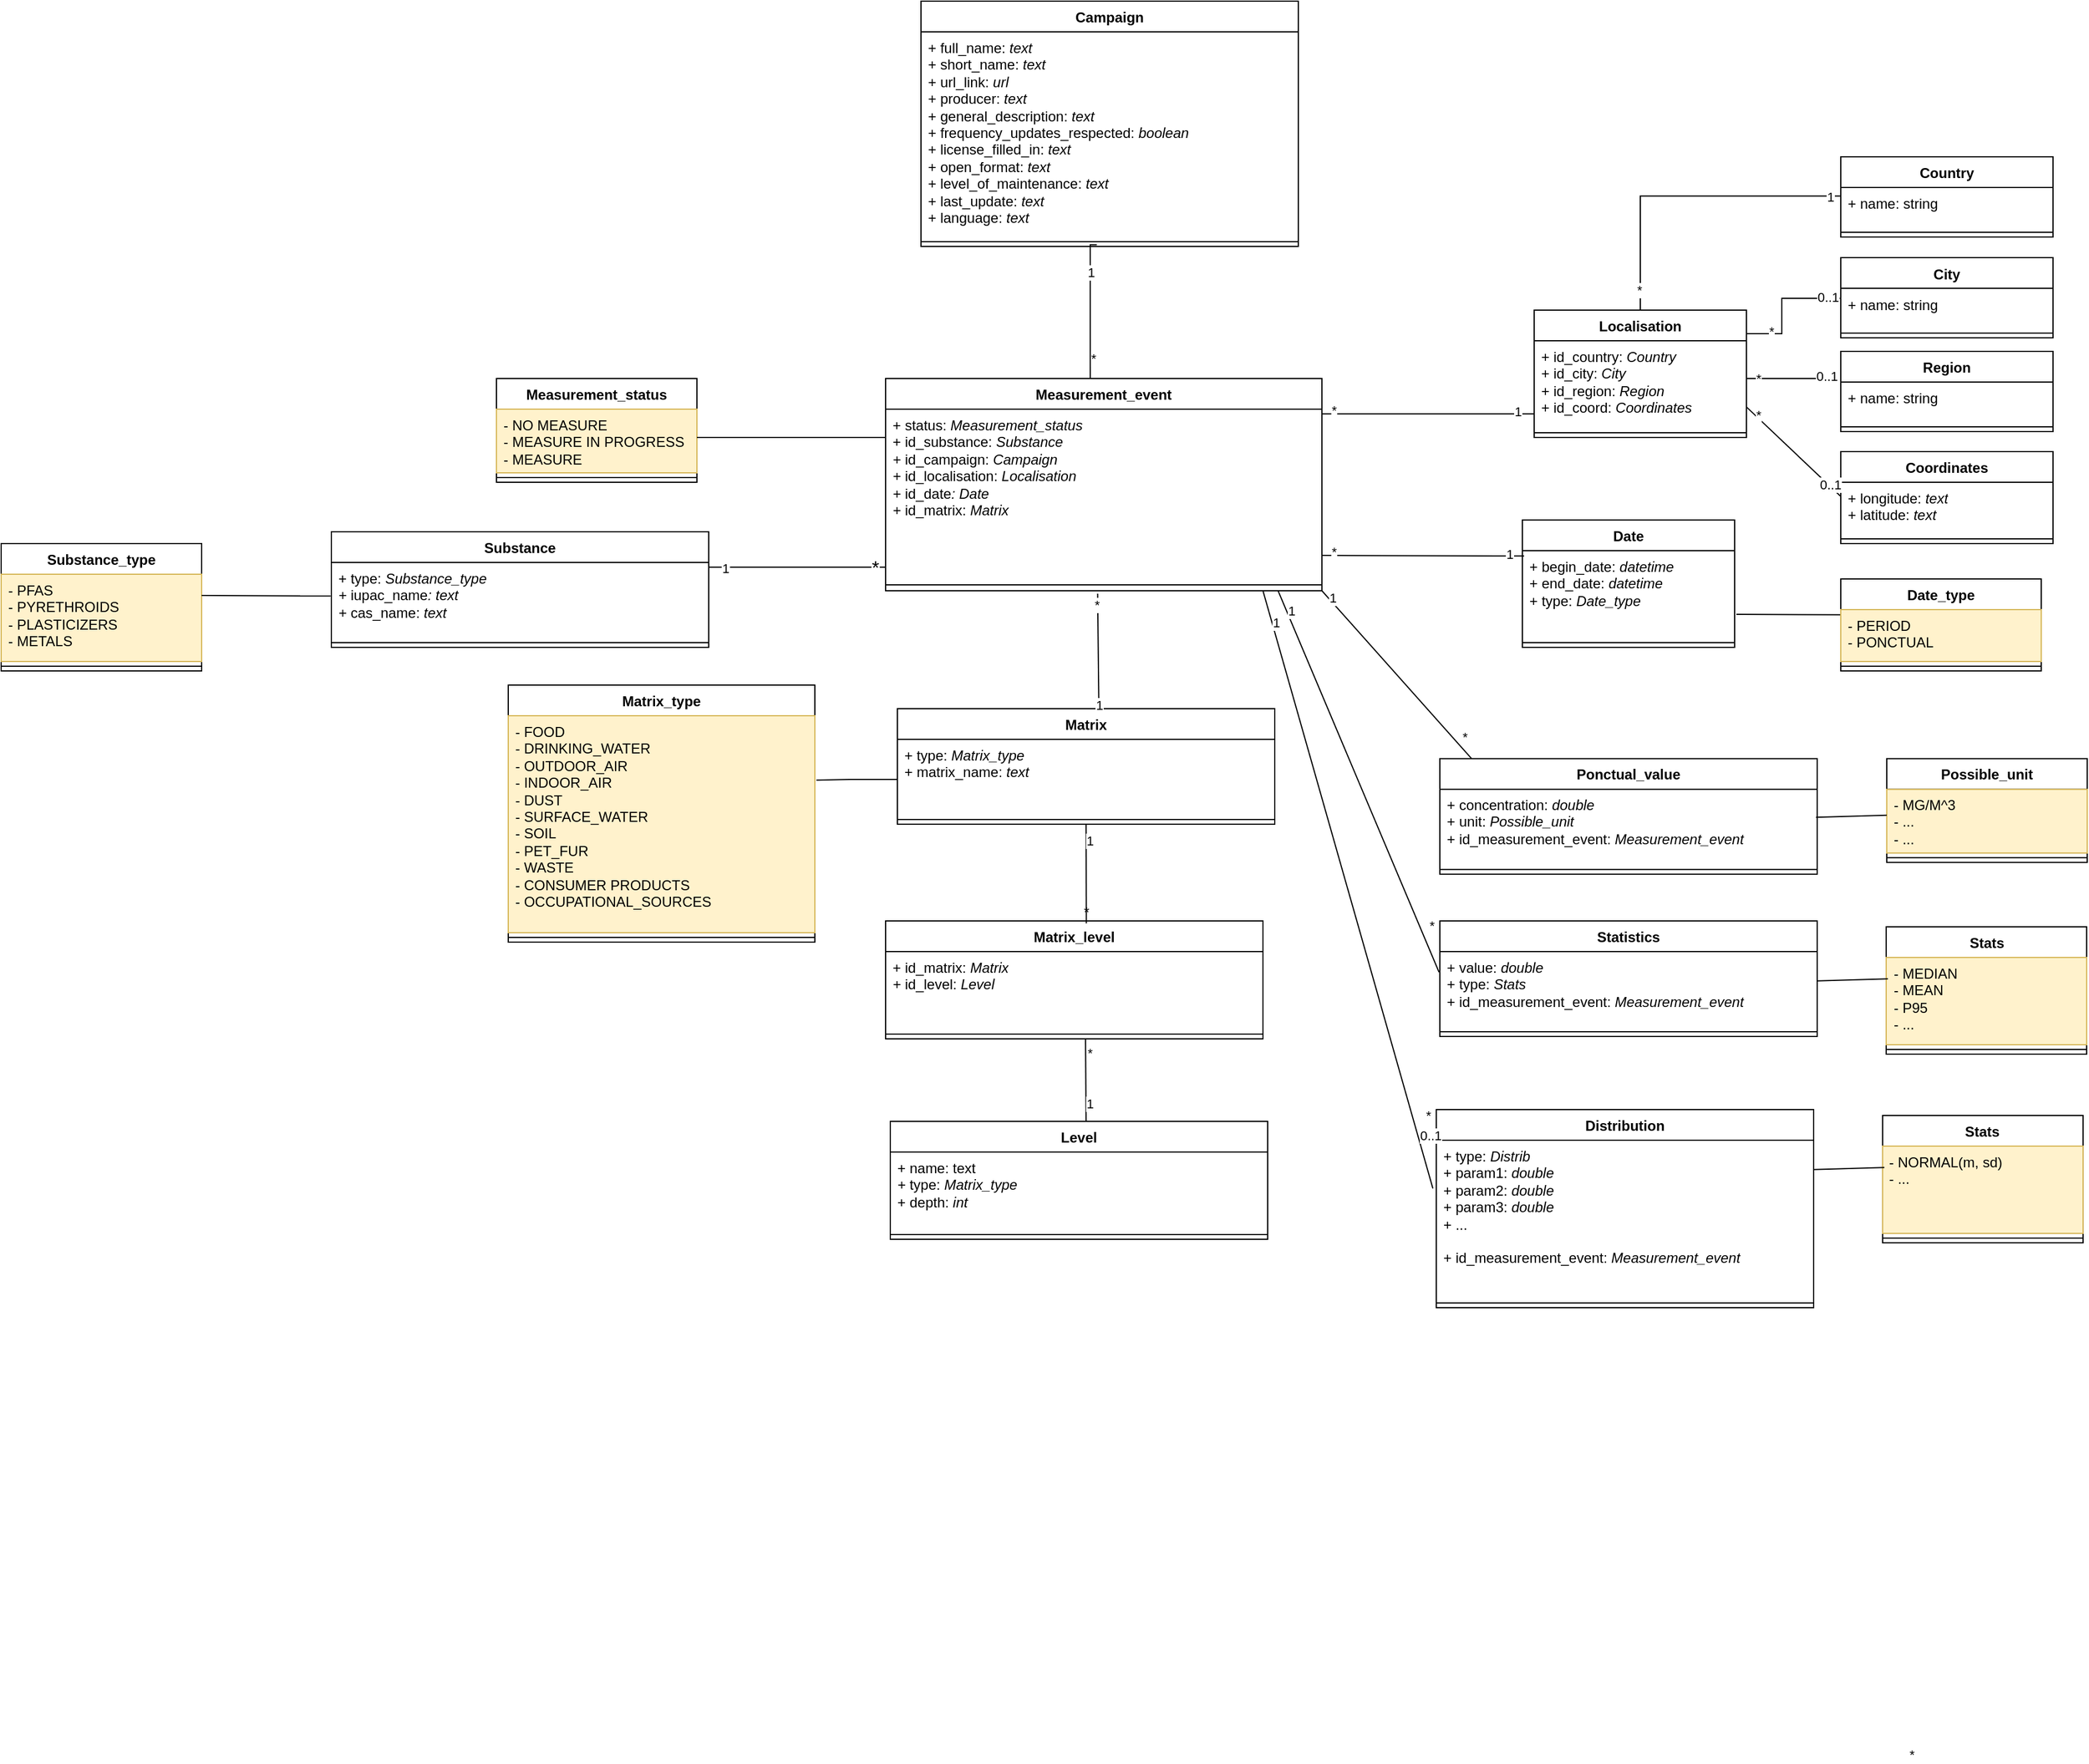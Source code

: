 <mxfile version="21.6.6" type="github">
  <diagram name="Page-1" id="vHBGrTsYqT1RuA5-FNSh">
    <mxGraphModel dx="2448" dy="1563" grid="1" gridSize="10" guides="1" tooltips="1" connect="1" arrows="1" fold="1" page="1" pageScale="1" pageWidth="827" pageHeight="1169" math="0" shadow="0">
      <root>
        <mxCell id="0" />
        <mxCell id="1" parent="0" />
        <mxCell id="SI0JAdaID6cO6t9ZGBBr-18" value="Measurement_event" style="swimlane;fontStyle=1;align=center;verticalAlign=top;childLayout=stackLayout;horizontal=1;startSize=26;horizontalStack=0;resizeParent=1;resizeParentMax=0;resizeLast=0;collapsible=1;marginBottom=0;whiteSpace=wrap;html=1;" parent="1" vertex="1">
          <mxGeometry x="-380" y="-620" width="370" height="180" as="geometry" />
        </mxCell>
        <mxCell id="SI0JAdaID6cO6t9ZGBBr-19" value="&lt;div&gt;+ status: &lt;i&gt;Measurement_status&lt;/i&gt;&lt;/div&gt;&lt;div&gt;+ id_substance: &lt;i&gt;Substance&lt;/i&gt;&lt;/div&gt;&lt;div&gt;&lt;i&gt;+&lt;/i&gt; id_campaign: &lt;i&gt;Campaign&lt;/i&gt;&lt;/div&gt;&lt;div&gt;&lt;i&gt;+ &lt;/i&gt;id_localisation: &lt;i&gt;Localisation&lt;br&gt;&lt;/i&gt;&lt;/div&gt;&lt;div&gt;&lt;i&gt;+ &lt;/i&gt;id_date&lt;i&gt;: Date&lt;br&gt;&lt;/i&gt;&lt;/div&gt;&lt;div&gt;&lt;i&gt;+ &lt;/i&gt;id_matrix: &lt;i&gt;Matrix&lt;br&gt;&lt;/i&gt;&lt;/div&gt;&lt;div&gt;&lt;i&gt;&lt;br&gt;&lt;/i&gt;&lt;/div&gt;&lt;br&gt;&lt;br&gt;&amp;nbsp;&amp;nbsp;" style="text;strokeColor=none;fillColor=none;align=left;verticalAlign=top;spacingLeft=4;spacingRight=4;overflow=hidden;rotatable=0;points=[[0,0.5],[1,0.5]];portConstraint=eastwest;whiteSpace=wrap;html=1;" parent="SI0JAdaID6cO6t9ZGBBr-18" vertex="1">
          <mxGeometry y="26" width="370" height="144" as="geometry" />
        </mxCell>
        <mxCell id="SI0JAdaID6cO6t9ZGBBr-20" value="" style="line;strokeWidth=1;fillColor=none;align=left;verticalAlign=middle;spacingTop=-1;spacingLeft=3;spacingRight=3;rotatable=0;labelPosition=right;points=[];portConstraint=eastwest;strokeColor=inherit;" parent="SI0JAdaID6cO6t9ZGBBr-18" vertex="1">
          <mxGeometry y="170" width="370" height="10" as="geometry" />
        </mxCell>
        <mxCell id="VvgGewaTuvllS4AL0zH4-2" value="Measurement_status" style="swimlane;fontStyle=1;align=center;verticalAlign=top;childLayout=stackLayout;horizontal=1;startSize=26;horizontalStack=0;resizeParent=1;resizeParentMax=0;resizeLast=0;collapsible=1;marginBottom=0;whiteSpace=wrap;html=1;" parent="1" vertex="1">
          <mxGeometry x="-710" y="-620" width="170" height="88" as="geometry" />
        </mxCell>
        <mxCell id="VvgGewaTuvllS4AL0zH4-3" value="&lt;div&gt;- NO MEASURE&lt;/div&gt;&lt;div&gt;- MEASURE IN PROGRESS&lt;/div&gt;&lt;div&gt;- MEASURE&lt;br&gt;&lt;/div&gt;" style="text;strokeColor=#d6b656;fillColor=#fff2cc;align=left;verticalAlign=top;spacingLeft=4;spacingRight=4;overflow=hidden;rotatable=0;points=[[0,0.5],[1,0.5]];portConstraint=eastwest;whiteSpace=wrap;html=1;" parent="VvgGewaTuvllS4AL0zH4-2" vertex="1">
          <mxGeometry y="26" width="170" height="54" as="geometry" />
        </mxCell>
        <mxCell id="VvgGewaTuvllS4AL0zH4-4" value="" style="line;strokeWidth=1;fillColor=none;align=left;verticalAlign=middle;spacingTop=-1;spacingLeft=3;spacingRight=3;rotatable=0;labelPosition=right;points=[];portConstraint=eastwest;strokeColor=inherit;" parent="VvgGewaTuvllS4AL0zH4-2" vertex="1">
          <mxGeometry y="80" width="170" height="8" as="geometry" />
        </mxCell>
        <mxCell id="VvgGewaTuvllS4AL0zH4-6" value="" style="endArrow=none;html=1;edgeStyle=orthogonalEdgeStyle;rounded=0;" parent="1" edge="1">
          <mxGeometry relative="1" as="geometry">
            <mxPoint x="-540" y="-570" as="sourcePoint" />
            <mxPoint x="-380" y="-570" as="targetPoint" />
            <Array as="points">
              <mxPoint x="-460" y="-570" />
              <mxPoint x="-460" y="-570" />
            </Array>
          </mxGeometry>
        </mxCell>
        <mxCell id="VvgGewaTuvllS4AL0zH4-9" value="Level" style="swimlane;fontStyle=1;align=center;verticalAlign=top;childLayout=stackLayout;horizontal=1;startSize=26;horizontalStack=0;resizeParent=1;resizeParentMax=0;resizeLast=0;collapsible=1;marginBottom=0;whiteSpace=wrap;html=1;" parent="1" vertex="1">
          <mxGeometry x="-376" y="10" width="320" height="100" as="geometry" />
        </mxCell>
        <mxCell id="VvgGewaTuvllS4AL0zH4-10" value="&lt;div&gt;+ name: text&lt;i&gt;&lt;br&gt;&lt;/i&gt;&lt;/div&gt;&lt;div&gt;&lt;i&gt;+ &lt;/i&gt;type:&lt;i&gt; Matrix_type &lt;br&gt;&lt;/i&gt;&lt;/div&gt;&lt;div&gt;+ depth: &lt;i&gt;int&lt;/i&gt;&lt;br&gt;&lt;/div&gt;" style="text;strokeColor=none;fillColor=none;align=left;verticalAlign=top;spacingLeft=4;spacingRight=4;overflow=hidden;rotatable=0;points=[[0,0.5],[1,0.5]];portConstraint=eastwest;whiteSpace=wrap;html=1;" parent="VvgGewaTuvllS4AL0zH4-9" vertex="1">
          <mxGeometry y="26" width="320" height="66" as="geometry" />
        </mxCell>
        <mxCell id="VvgGewaTuvllS4AL0zH4-11" value="" style="line;strokeWidth=1;fillColor=none;align=left;verticalAlign=middle;spacingTop=-1;spacingLeft=3;spacingRight=3;rotatable=0;labelPosition=right;points=[];portConstraint=eastwest;strokeColor=inherit;" parent="VvgGewaTuvllS4AL0zH4-9" vertex="1">
          <mxGeometry y="92" width="320" height="8" as="geometry" />
        </mxCell>
        <mxCell id="VvgGewaTuvllS4AL0zH4-13" value="" style="endArrow=none;html=1;rounded=0;exitX=1;exitY=0.063;exitDx=0;exitDy=0;exitPerimeter=0;" parent="1" source="VvgGewaTuvllS4AL0zH4-126" edge="1">
          <mxGeometry relative="1" as="geometry">
            <mxPoint x="-540" y="-460" as="sourcePoint" />
            <mxPoint x="-380" y="-460" as="targetPoint" />
          </mxGeometry>
        </mxCell>
        <mxCell id="VvgGewaTuvllS4AL0zH4-14" value="1" style="edgeLabel;html=1;align=center;verticalAlign=middle;resizable=0;points=[];" parent="VvgGewaTuvllS4AL0zH4-13" vertex="1" connectable="0">
          <mxGeometry x="-0.821" y="-1" relative="1" as="geometry">
            <mxPoint as="offset" />
          </mxGeometry>
        </mxCell>
        <mxCell id="VvgGewaTuvllS4AL0zH4-20" value="&lt;font style=&quot;font-size: 16px;&quot;&gt;*&lt;/font&gt;" style="edgeLabel;html=1;align=center;verticalAlign=middle;resizable=0;points=[];" parent="VvgGewaTuvllS4AL0zH4-13" vertex="1" connectable="0">
          <mxGeometry x="0.874" relative="1" as="geometry">
            <mxPoint as="offset" />
          </mxGeometry>
        </mxCell>
        <mxCell id="VvgGewaTuvllS4AL0zH4-21" value="Substance_type" style="swimlane;fontStyle=1;align=center;verticalAlign=top;childLayout=stackLayout;horizontal=1;startSize=26;horizontalStack=0;resizeParent=1;resizeParentMax=0;resizeLast=0;collapsible=1;marginBottom=0;whiteSpace=wrap;html=1;" parent="1" vertex="1">
          <mxGeometry x="-1130" y="-480" width="170" height="108" as="geometry" />
        </mxCell>
        <mxCell id="VvgGewaTuvllS4AL0zH4-22" value="&lt;div&gt;- PFAS&lt;/div&gt;&lt;div&gt;- PYRETHROIDS&lt;br&gt;&lt;/div&gt;&lt;div&gt;- PLASTICIZERS&lt;br&gt;&lt;/div&gt;&lt;div&gt;- METALS&lt;/div&gt;" style="text;strokeColor=#d6b656;fillColor=#fff2cc;align=left;verticalAlign=top;spacingLeft=4;spacingRight=4;overflow=hidden;rotatable=0;points=[[0,0.5],[1,0.5]];portConstraint=eastwest;whiteSpace=wrap;html=1;" parent="VvgGewaTuvllS4AL0zH4-21" vertex="1">
          <mxGeometry y="26" width="170" height="74" as="geometry" />
        </mxCell>
        <mxCell id="VvgGewaTuvllS4AL0zH4-23" value="" style="line;strokeWidth=1;fillColor=none;align=left;verticalAlign=middle;spacingTop=-1;spacingLeft=3;spacingRight=3;rotatable=0;labelPosition=right;points=[];portConstraint=eastwest;strokeColor=inherit;" parent="VvgGewaTuvllS4AL0zH4-21" vertex="1">
          <mxGeometry y="100" width="170" height="8" as="geometry" />
        </mxCell>
        <mxCell id="VvgGewaTuvllS4AL0zH4-25" value="" style="endArrow=none;html=1;rounded=0;entryX=-0.002;entryY=0.444;entryDx=0;entryDy=0;entryPerimeter=0;" parent="1" target="VvgGewaTuvllS4AL0zH4-126" edge="1">
          <mxGeometry relative="1" as="geometry">
            <mxPoint x="-960" y="-436" as="sourcePoint" />
            <mxPoint x="-860" y="-436.27" as="targetPoint" />
          </mxGeometry>
        </mxCell>
        <mxCell id="VvgGewaTuvllS4AL0zH4-29" value="Campaign" style="swimlane;fontStyle=1;align=center;verticalAlign=top;childLayout=stackLayout;horizontal=1;startSize=26;horizontalStack=0;resizeParent=1;resizeParentMax=0;resizeLast=0;collapsible=1;marginBottom=0;whiteSpace=wrap;html=1;" parent="1" vertex="1">
          <mxGeometry x="-350" y="-940" width="320" height="208" as="geometry" />
        </mxCell>
        <mxCell id="VvgGewaTuvllS4AL0zH4-30" value="&lt;div&gt;+ full_name: &lt;i&gt;text&lt;/i&gt;&lt;br&gt;+ short_name: &lt;i&gt;text&lt;/i&gt;&lt;br&gt;+ url_link: &lt;i&gt;url&lt;/i&gt;&lt;br&gt;+ producer: &lt;i&gt;text&lt;/i&gt;&lt;br&gt;+ general_description: &lt;i&gt;text&lt;/i&gt;&lt;br&gt;+ frequency_updates_respected: &lt;i&gt;boolean&lt;/i&gt;&lt;br&gt;&lt;/div&gt;+ license_filled_in: &lt;i&gt;text&lt;/i&gt;&lt;br&gt;+ open_format: &lt;i&gt;text&lt;/i&gt;&lt;br&gt;+ level_of_maintenance: &lt;i&gt;text&lt;/i&gt;&lt;br&gt;+ last_update: &lt;i&gt;text&lt;/i&gt;&lt;br&gt;+ language: &lt;i&gt;text&lt;/i&gt;" style="text;strokeColor=none;fillColor=none;align=left;verticalAlign=top;spacingLeft=4;spacingRight=4;overflow=hidden;rotatable=0;points=[[0,0.5],[1,0.5]];portConstraint=eastwest;whiteSpace=wrap;html=1;" parent="VvgGewaTuvllS4AL0zH4-29" vertex="1">
          <mxGeometry y="26" width="320" height="174" as="geometry" />
        </mxCell>
        <mxCell id="VvgGewaTuvllS4AL0zH4-31" value="" style="line;strokeWidth=1;fillColor=none;align=left;verticalAlign=middle;spacingTop=-1;spacingLeft=3;spacingRight=3;rotatable=0;labelPosition=right;points=[];portConstraint=eastwest;strokeColor=inherit;" parent="VvgGewaTuvllS4AL0zH4-29" vertex="1">
          <mxGeometry y="200" width="320" height="8" as="geometry" />
        </mxCell>
        <mxCell id="VvgGewaTuvllS4AL0zH4-38" value="" style="endArrow=none;html=1;edgeStyle=orthogonalEdgeStyle;rounded=0;exitX=0.466;exitY=0.821;exitDx=0;exitDy=0;exitPerimeter=0;entryX=0.469;entryY=-0.003;entryDx=0;entryDy=0;entryPerimeter=0;" parent="1" source="VvgGewaTuvllS4AL0zH4-31" target="SI0JAdaID6cO6t9ZGBBr-18" edge="1">
          <mxGeometry relative="1" as="geometry">
            <mxPoint x="-360" y="-650" as="sourcePoint" />
            <mxPoint x="-200" y="-650" as="targetPoint" />
            <Array as="points">
              <mxPoint x="-206" y="-733" />
            </Array>
          </mxGeometry>
        </mxCell>
        <mxCell id="VvgGewaTuvllS4AL0zH4-41" value="1" style="edgeLabel;html=1;align=center;verticalAlign=middle;resizable=0;points=[];" parent="VvgGewaTuvllS4AL0zH4-38" vertex="1" connectable="0">
          <mxGeometry x="-0.52" relative="1" as="geometry">
            <mxPoint as="offset" />
          </mxGeometry>
        </mxCell>
        <mxCell id="VvgGewaTuvllS4AL0zH4-43" value="*" style="edgeLabel;html=1;align=center;verticalAlign=middle;resizable=0;points=[];" parent="VvgGewaTuvllS4AL0zH4-38" vertex="1" connectable="0">
          <mxGeometry x="0.71" y="2" relative="1" as="geometry">
            <mxPoint as="offset" />
          </mxGeometry>
        </mxCell>
        <mxCell id="VvgGewaTuvllS4AL0zH4-44" value="Localisation" style="swimlane;fontStyle=1;align=center;verticalAlign=top;childLayout=stackLayout;horizontal=1;startSize=26;horizontalStack=0;resizeParent=1;resizeParentMax=0;resizeLast=0;collapsible=1;marginBottom=0;whiteSpace=wrap;html=1;" parent="1" vertex="1">
          <mxGeometry x="170" y="-678" width="180" height="108" as="geometry" />
        </mxCell>
        <mxCell id="VvgGewaTuvllS4AL0zH4-45" value="&lt;div&gt;+ id_country: &lt;i&gt;Country&lt;/i&gt;&lt;br&gt;&lt;/div&gt;&lt;div&gt;+ id_city: &lt;i&gt;City&lt;/i&gt;&lt;br&gt;&lt;/div&gt;&lt;div&gt;+ id_region: &lt;i&gt;Region&lt;br&gt;&lt;/i&gt;&lt;/div&gt;&lt;div&gt;+ id_coord: &lt;i&gt;Coordinates&lt;br&gt;&lt;/i&gt;&lt;/div&gt;&lt;br&gt;&amp;nbsp;&amp;nbsp;" style="text;strokeColor=none;fillColor=none;align=left;verticalAlign=top;spacingLeft=4;spacingRight=4;overflow=hidden;rotatable=0;points=[[0,0.5],[1,0.5]];portConstraint=eastwest;whiteSpace=wrap;html=1;" parent="VvgGewaTuvllS4AL0zH4-44" vertex="1">
          <mxGeometry y="26" width="180" height="74" as="geometry" />
        </mxCell>
        <mxCell id="VvgGewaTuvllS4AL0zH4-46" value="" style="line;strokeWidth=1;fillColor=none;align=left;verticalAlign=middle;spacingTop=-1;spacingLeft=3;spacingRight=3;rotatable=0;labelPosition=right;points=[];portConstraint=eastwest;strokeColor=inherit;" parent="VvgGewaTuvllS4AL0zH4-44" vertex="1">
          <mxGeometry y="100" width="180" height="8" as="geometry" />
        </mxCell>
        <mxCell id="VvgGewaTuvllS4AL0zH4-48" value="Country" style="swimlane;fontStyle=1;align=center;verticalAlign=top;childLayout=stackLayout;horizontal=1;startSize=26;horizontalStack=0;resizeParent=1;resizeParentMax=0;resizeLast=0;collapsible=1;marginBottom=0;whiteSpace=wrap;html=1;" parent="1" vertex="1">
          <mxGeometry x="430" y="-808" width="180" height="68" as="geometry" />
        </mxCell>
        <mxCell id="VvgGewaTuvllS4AL0zH4-49" value="&lt;div&gt;+ name: string&lt;br&gt;&lt;/div&gt;&lt;br&gt;&lt;br&gt;&amp;nbsp;&amp;nbsp;" style="text;strokeColor=none;fillColor=none;align=left;verticalAlign=top;spacingLeft=4;spacingRight=4;overflow=hidden;rotatable=0;points=[[0,0.5],[1,0.5]];portConstraint=eastwest;whiteSpace=wrap;html=1;" parent="VvgGewaTuvllS4AL0zH4-48" vertex="1">
          <mxGeometry y="26" width="180" height="34" as="geometry" />
        </mxCell>
        <mxCell id="VvgGewaTuvllS4AL0zH4-50" value="" style="line;strokeWidth=1;fillColor=none;align=left;verticalAlign=middle;spacingTop=-1;spacingLeft=3;spacingRight=3;rotatable=0;labelPosition=right;points=[];portConstraint=eastwest;strokeColor=inherit;" parent="VvgGewaTuvllS4AL0zH4-48" vertex="1">
          <mxGeometry y="60" width="180" height="8" as="geometry" />
        </mxCell>
        <mxCell id="VvgGewaTuvllS4AL0zH4-52" value="City" style="swimlane;fontStyle=1;align=center;verticalAlign=top;childLayout=stackLayout;horizontal=1;startSize=26;horizontalStack=0;resizeParent=1;resizeParentMax=0;resizeLast=0;collapsible=1;marginBottom=0;whiteSpace=wrap;html=1;" parent="1" vertex="1">
          <mxGeometry x="430" y="-722.5" width="180" height="68" as="geometry" />
        </mxCell>
        <mxCell id="VvgGewaTuvllS4AL0zH4-53" value="&lt;div&gt;+ name: string&lt;br&gt;&lt;/div&gt;&lt;br&gt;&lt;br&gt;&amp;nbsp;&amp;nbsp;" style="text;strokeColor=none;fillColor=none;align=left;verticalAlign=top;spacingLeft=4;spacingRight=4;overflow=hidden;rotatable=0;points=[[0,0.5],[1,0.5]];portConstraint=eastwest;whiteSpace=wrap;html=1;" parent="VvgGewaTuvllS4AL0zH4-52" vertex="1">
          <mxGeometry y="26" width="180" height="34" as="geometry" />
        </mxCell>
        <mxCell id="VvgGewaTuvllS4AL0zH4-54" value="" style="line;strokeWidth=1;fillColor=none;align=left;verticalAlign=middle;spacingTop=-1;spacingLeft=3;spacingRight=3;rotatable=0;labelPosition=right;points=[];portConstraint=eastwest;strokeColor=inherit;" parent="VvgGewaTuvllS4AL0zH4-52" vertex="1">
          <mxGeometry y="60" width="180" height="8" as="geometry" />
        </mxCell>
        <mxCell id="VvgGewaTuvllS4AL0zH4-55" value="Region" style="swimlane;fontStyle=1;align=center;verticalAlign=top;childLayout=stackLayout;horizontal=1;startSize=26;horizontalStack=0;resizeParent=1;resizeParentMax=0;resizeLast=0;collapsible=1;marginBottom=0;whiteSpace=wrap;html=1;" parent="1" vertex="1">
          <mxGeometry x="430" y="-643" width="180" height="68" as="geometry" />
        </mxCell>
        <mxCell id="VvgGewaTuvllS4AL0zH4-56" value="&lt;div&gt;+ name: string&lt;br&gt;&lt;/div&gt;&lt;br&gt;&lt;br&gt;&amp;nbsp;&amp;nbsp;" style="text;strokeColor=none;fillColor=none;align=left;verticalAlign=top;spacingLeft=4;spacingRight=4;overflow=hidden;rotatable=0;points=[[0,0.5],[1,0.5]];portConstraint=eastwest;whiteSpace=wrap;html=1;" parent="VvgGewaTuvllS4AL0zH4-55" vertex="1">
          <mxGeometry y="26" width="180" height="34" as="geometry" />
        </mxCell>
        <mxCell id="VvgGewaTuvllS4AL0zH4-57" value="" style="line;strokeWidth=1;fillColor=none;align=left;verticalAlign=middle;spacingTop=-1;spacingLeft=3;spacingRight=3;rotatable=0;labelPosition=right;points=[];portConstraint=eastwest;strokeColor=inherit;" parent="VvgGewaTuvllS4AL0zH4-55" vertex="1">
          <mxGeometry y="60" width="180" height="8" as="geometry" />
        </mxCell>
        <mxCell id="VvgGewaTuvllS4AL0zH4-58" value="Coordinates" style="swimlane;fontStyle=1;align=center;verticalAlign=top;childLayout=stackLayout;horizontal=1;startSize=26;horizontalStack=0;resizeParent=1;resizeParentMax=0;resizeLast=0;collapsible=1;marginBottom=0;whiteSpace=wrap;html=1;" parent="1" vertex="1">
          <mxGeometry x="430" y="-558" width="180" height="78" as="geometry" />
        </mxCell>
        <mxCell id="VvgGewaTuvllS4AL0zH4-59" value="&lt;div&gt;+ longitude: &lt;i&gt;text&lt;/i&gt;&lt;br&gt;&lt;/div&gt;&lt;div&gt;+ latitude: &lt;i&gt;text&lt;/i&gt;&lt;/div&gt;&lt;br&gt;&lt;br&gt;&amp;nbsp;&amp;nbsp;" style="text;strokeColor=none;fillColor=none;align=left;verticalAlign=top;spacingLeft=4;spacingRight=4;overflow=hidden;rotatable=0;points=[[0,0.5],[1,0.5]];portConstraint=eastwest;whiteSpace=wrap;html=1;" parent="VvgGewaTuvllS4AL0zH4-58" vertex="1">
          <mxGeometry y="26" width="180" height="44" as="geometry" />
        </mxCell>
        <mxCell id="VvgGewaTuvllS4AL0zH4-60" value="" style="line;strokeWidth=1;fillColor=none;align=left;verticalAlign=middle;spacingTop=-1;spacingLeft=3;spacingRight=3;rotatable=0;labelPosition=right;points=[];portConstraint=eastwest;strokeColor=inherit;" parent="VvgGewaTuvllS4AL0zH4-58" vertex="1">
          <mxGeometry y="70" width="180" height="8" as="geometry" />
        </mxCell>
        <mxCell id="VvgGewaTuvllS4AL0zH4-62" value="" style="endArrow=none;html=1;edgeStyle=orthogonalEdgeStyle;rounded=0;exitX=0.5;exitY=0;exitDx=0;exitDy=0;" parent="1" source="VvgGewaTuvllS4AL0zH4-44" edge="1">
          <mxGeometry relative="1" as="geometry">
            <mxPoint x="270" y="-774.71" as="sourcePoint" />
            <mxPoint x="430" y="-774.71" as="targetPoint" />
            <Array as="points">
              <mxPoint x="260" y="-775" />
            </Array>
          </mxGeometry>
        </mxCell>
        <mxCell id="VvgGewaTuvllS4AL0zH4-78" value="*" style="edgeLabel;html=1;align=center;verticalAlign=middle;resizable=0;points=[];" parent="VvgGewaTuvllS4AL0zH4-62" vertex="1" connectable="0">
          <mxGeometry x="-0.873" y="1" relative="1" as="geometry">
            <mxPoint as="offset" />
          </mxGeometry>
        </mxCell>
        <mxCell id="VvgGewaTuvllS4AL0zH4-79" value="1" style="edgeLabel;html=1;align=center;verticalAlign=middle;resizable=0;points=[];" parent="VvgGewaTuvllS4AL0zH4-62" vertex="1" connectable="0">
          <mxGeometry x="0.93" relative="1" as="geometry">
            <mxPoint as="offset" />
          </mxGeometry>
        </mxCell>
        <mxCell id="VvgGewaTuvllS4AL0zH4-63" value="" style="endArrow=none;html=1;edgeStyle=orthogonalEdgeStyle;rounded=0;exitX=1;exitY=0.5;exitDx=0;exitDy=0;" parent="1" source="VvgGewaTuvllS4AL0zH4-45" edge="1">
          <mxGeometry relative="1" as="geometry">
            <mxPoint x="380" y="-598" as="sourcePoint" />
            <mxPoint x="430" y="-688" as="targetPoint" />
            <Array as="points">
              <mxPoint x="350" y="-658" />
              <mxPoint x="380" y="-658" />
              <mxPoint x="380" y="-688" />
            </Array>
          </mxGeometry>
        </mxCell>
        <mxCell id="VvgGewaTuvllS4AL0zH4-80" value="0..1" style="edgeLabel;html=1;align=center;verticalAlign=middle;resizable=0;points=[];" parent="VvgGewaTuvllS4AL0zH4-63" vertex="1" connectable="0">
          <mxGeometry x="0.939" y="1" relative="1" as="geometry">
            <mxPoint x="-7" as="offset" />
          </mxGeometry>
        </mxCell>
        <mxCell id="VvgGewaTuvllS4AL0zH4-81" value="*" style="edgeLabel;html=1;align=center;verticalAlign=middle;resizable=0;points=[];" parent="VvgGewaTuvllS4AL0zH4-63" vertex="1" connectable="0">
          <mxGeometry x="-0.173" y="2" relative="1" as="geometry">
            <mxPoint as="offset" />
          </mxGeometry>
        </mxCell>
        <mxCell id="VvgGewaTuvllS4AL0zH4-72" value="" style="endArrow=none;html=1;rounded=0;" parent="1" edge="1">
          <mxGeometry relative="1" as="geometry">
            <mxPoint x="350" y="-620" as="sourcePoint" />
            <mxPoint x="427" y="-620" as="targetPoint" />
          </mxGeometry>
        </mxCell>
        <mxCell id="VvgGewaTuvllS4AL0zH4-82" value="*" style="edgeLabel;html=1;align=center;verticalAlign=middle;resizable=0;points=[];" parent="VvgGewaTuvllS4AL0zH4-72" vertex="1" connectable="0">
          <mxGeometry x="-0.758" relative="1" as="geometry">
            <mxPoint as="offset" />
          </mxGeometry>
        </mxCell>
        <mxCell id="VvgGewaTuvllS4AL0zH4-84" value="0..1" style="edgeLabel;html=1;align=center;verticalAlign=middle;resizable=0;points=[];" parent="VvgGewaTuvllS4AL0zH4-72" vertex="1" connectable="0">
          <mxGeometry x="0.758" y="2" relative="1" as="geometry">
            <mxPoint as="offset" />
          </mxGeometry>
        </mxCell>
        <mxCell id="VvgGewaTuvllS4AL0zH4-77" value="" style="endArrow=none;html=1;rounded=0;exitX=0.999;exitY=0.756;exitDx=0;exitDy=0;exitPerimeter=0;" parent="1" source="VvgGewaTuvllS4AL0zH4-45" edge="1">
          <mxGeometry relative="1" as="geometry">
            <mxPoint x="353" y="-520" as="sourcePoint" />
            <mxPoint x="430" y="-520" as="targetPoint" />
          </mxGeometry>
        </mxCell>
        <mxCell id="VvgGewaTuvllS4AL0zH4-83" value="*" style="edgeLabel;html=1;align=center;verticalAlign=middle;resizable=0;points=[];" parent="VvgGewaTuvllS4AL0zH4-77" vertex="1" connectable="0">
          <mxGeometry x="-0.793" y="2" relative="1" as="geometry">
            <mxPoint as="offset" />
          </mxGeometry>
        </mxCell>
        <mxCell id="VvgGewaTuvllS4AL0zH4-85" value="0..1" style="edgeLabel;html=1;align=center;verticalAlign=middle;resizable=0;points=[];" parent="VvgGewaTuvllS4AL0zH4-77" vertex="1" connectable="0">
          <mxGeometry x="0.752" y="1" relative="1" as="geometry">
            <mxPoint as="offset" />
          </mxGeometry>
        </mxCell>
        <mxCell id="VvgGewaTuvllS4AL0zH4-86" value="" style="endArrow=none;html=1;rounded=0;exitX=1;exitY=0;exitDx=0;exitDy=0;exitPerimeter=0;" parent="1" edge="1">
          <mxGeometry relative="1" as="geometry">
            <mxPoint x="-10" y="-590" as="sourcePoint" />
            <mxPoint x="170" y="-590" as="targetPoint" />
          </mxGeometry>
        </mxCell>
        <mxCell id="VvgGewaTuvllS4AL0zH4-88" value="1" style="edgeLabel;html=1;align=center;verticalAlign=middle;resizable=0;points=[];" parent="VvgGewaTuvllS4AL0zH4-86" vertex="1" connectable="0">
          <mxGeometry x="0.758" y="2" relative="1" as="geometry">
            <mxPoint x="8" as="offset" />
          </mxGeometry>
        </mxCell>
        <mxCell id="VvgGewaTuvllS4AL0zH4-91" value="*" style="edgeLabel;html=1;align=center;verticalAlign=middle;resizable=0;points=[];" parent="VvgGewaTuvllS4AL0zH4-86" vertex="1" connectable="0">
          <mxGeometry x="-0.889" y="3" relative="1" as="geometry">
            <mxPoint as="offset" />
          </mxGeometry>
        </mxCell>
        <mxCell id="VvgGewaTuvllS4AL0zH4-100" value="Date" style="swimlane;fontStyle=1;align=center;verticalAlign=top;childLayout=stackLayout;horizontal=1;startSize=26;horizontalStack=0;resizeParent=1;resizeParentMax=0;resizeLast=0;collapsible=1;marginBottom=0;whiteSpace=wrap;html=1;" parent="1" vertex="1">
          <mxGeometry x="160" y="-500" width="180" height="108" as="geometry" />
        </mxCell>
        <mxCell id="VvgGewaTuvllS4AL0zH4-101" value="&lt;div&gt;+ begin_date: &lt;i&gt;datetime&lt;/i&gt;&lt;br&gt;&lt;/div&gt;&lt;div&gt;+ end_date: &lt;i&gt;datetime&lt;/i&gt;&lt;/div&gt;+ type: &lt;i&gt;Date_type&lt;/i&gt;" style="text;strokeColor=none;fillColor=none;align=left;verticalAlign=top;spacingLeft=4;spacingRight=4;overflow=hidden;rotatable=0;points=[[0,0.5],[1,0.5]];portConstraint=eastwest;whiteSpace=wrap;html=1;" parent="VvgGewaTuvllS4AL0zH4-100" vertex="1">
          <mxGeometry y="26" width="180" height="74" as="geometry" />
        </mxCell>
        <mxCell id="VvgGewaTuvllS4AL0zH4-102" value="" style="line;strokeWidth=1;fillColor=none;align=left;verticalAlign=middle;spacingTop=-1;spacingLeft=3;spacingRight=3;rotatable=0;labelPosition=right;points=[];portConstraint=eastwest;strokeColor=inherit;" parent="VvgGewaTuvllS4AL0zH4-100" vertex="1">
          <mxGeometry y="100" width="180" height="8" as="geometry" />
        </mxCell>
        <mxCell id="VvgGewaTuvllS4AL0zH4-104" value="Possible_unit" style="swimlane;fontStyle=1;align=center;verticalAlign=top;childLayout=stackLayout;horizontal=1;startSize=26;horizontalStack=0;resizeParent=1;resizeParentMax=0;resizeLast=0;collapsible=1;marginBottom=0;whiteSpace=wrap;html=1;" parent="1" vertex="1">
          <mxGeometry x="469" y="-297.57" width="170" height="88" as="geometry" />
        </mxCell>
        <mxCell id="VvgGewaTuvllS4AL0zH4-105" value="&lt;div&gt;- MG/M^3&lt;/div&gt;&lt;div&gt;- ...&lt;/div&gt;&lt;div&gt;- ...&lt;br&gt;&lt;/div&gt;" style="text;strokeColor=#d6b656;fillColor=#fff2cc;align=left;verticalAlign=top;spacingLeft=4;spacingRight=4;overflow=hidden;rotatable=0;points=[[0,0.5],[1,0.5]];portConstraint=eastwest;whiteSpace=wrap;html=1;" parent="VvgGewaTuvllS4AL0zH4-104" vertex="1">
          <mxGeometry y="26" width="170" height="54" as="geometry" />
        </mxCell>
        <mxCell id="VvgGewaTuvllS4AL0zH4-106" value="" style="line;strokeWidth=1;fillColor=none;align=left;verticalAlign=middle;spacingTop=-1;spacingLeft=3;spacingRight=3;rotatable=0;labelPosition=right;points=[];portConstraint=eastwest;strokeColor=inherit;" parent="VvgGewaTuvllS4AL0zH4-104" vertex="1">
          <mxGeometry y="80" width="170" height="8" as="geometry" />
        </mxCell>
        <mxCell id="VvgGewaTuvllS4AL0zH4-107" value="" style="endArrow=none;html=1;rounded=0;entryX=0.002;entryY=0.1;entryDx=0;entryDy=0;entryPerimeter=0;" parent="1" target="VvgGewaTuvllS4AL0zH4-149" edge="1">
          <mxGeometry relative="1" as="geometry">
            <mxPoint x="341.5" y="-420" as="sourcePoint" />
            <mxPoint x="418.5" y="-420" as="targetPoint" />
          </mxGeometry>
        </mxCell>
        <mxCell id="VvgGewaTuvllS4AL0zH4-110" value="" style="endArrow=none;html=1;rounded=0;exitX=1;exitY=0;exitDx=0;exitDy=0;exitPerimeter=0;entryX=0.008;entryY=0.061;entryDx=0;entryDy=0;entryPerimeter=0;" parent="1" target="VvgGewaTuvllS4AL0zH4-101" edge="1">
          <mxGeometry relative="1" as="geometry">
            <mxPoint x="-10" y="-470" as="sourcePoint" />
            <mxPoint x="150" y="-470" as="targetPoint" />
          </mxGeometry>
        </mxCell>
        <mxCell id="VvgGewaTuvllS4AL0zH4-111" value="1" style="edgeLabel;html=1;align=center;verticalAlign=middle;resizable=0;points=[];" parent="VvgGewaTuvllS4AL0zH4-110" vertex="1" connectable="0">
          <mxGeometry x="0.758" y="2" relative="1" as="geometry">
            <mxPoint x="8" as="offset" />
          </mxGeometry>
        </mxCell>
        <mxCell id="VvgGewaTuvllS4AL0zH4-112" value="*" style="edgeLabel;html=1;align=center;verticalAlign=middle;resizable=0;points=[];" parent="VvgGewaTuvllS4AL0zH4-110" vertex="1" connectable="0">
          <mxGeometry x="-0.842" y="1" relative="1" as="geometry">
            <mxPoint x="486" y="1018" as="offset" />
          </mxGeometry>
        </mxCell>
        <mxCell id="VvgGewaTuvllS4AL0zH4-113" value="*" style="edgeLabel;html=1;align=center;verticalAlign=middle;resizable=0;points=[];" parent="VvgGewaTuvllS4AL0zH4-110" vertex="1" connectable="0">
          <mxGeometry x="-0.889" y="3" relative="1" as="geometry">
            <mxPoint as="offset" />
          </mxGeometry>
        </mxCell>
        <mxCell id="VvgGewaTuvllS4AL0zH4-115" value="Matrix" style="swimlane;fontStyle=1;align=center;verticalAlign=top;childLayout=stackLayout;horizontal=1;startSize=26;horizontalStack=0;resizeParent=1;resizeParentMax=0;resizeLast=0;collapsible=1;marginBottom=0;whiteSpace=wrap;html=1;" parent="1" vertex="1">
          <mxGeometry x="-370" y="-340" width="320" height="98" as="geometry" />
        </mxCell>
        <mxCell id="VvgGewaTuvllS4AL0zH4-116" value="&lt;div&gt;+ type: &lt;i&gt;Matrix_type&lt;br&gt;&lt;/i&gt;&lt;/div&gt;+ matrix_name: &lt;i&gt;text&lt;/i&gt;&lt;br&gt;&lt;div&gt;&lt;br&gt;&lt;/div&gt;" style="text;strokeColor=none;fillColor=none;align=left;verticalAlign=top;spacingLeft=4;spacingRight=4;overflow=hidden;rotatable=0;points=[[0,0.5],[1,0.5]];portConstraint=eastwest;whiteSpace=wrap;html=1;" parent="VvgGewaTuvllS4AL0zH4-115" vertex="1">
          <mxGeometry y="26" width="320" height="64" as="geometry" />
        </mxCell>
        <mxCell id="VvgGewaTuvllS4AL0zH4-117" value="" style="line;strokeWidth=1;fillColor=none;align=left;verticalAlign=middle;spacingTop=-1;spacingLeft=3;spacingRight=3;rotatable=0;labelPosition=right;points=[];portConstraint=eastwest;strokeColor=inherit;" parent="VvgGewaTuvllS4AL0zH4-115" vertex="1">
          <mxGeometry y="90" width="320" height="8" as="geometry" />
        </mxCell>
        <mxCell id="VvgGewaTuvllS4AL0zH4-121" value="Matrix_type" style="swimlane;fontStyle=1;align=center;verticalAlign=top;childLayout=stackLayout;horizontal=1;startSize=26;horizontalStack=0;resizeParent=1;resizeParentMax=0;resizeLast=0;collapsible=1;marginBottom=0;whiteSpace=wrap;html=1;" parent="1" vertex="1">
          <mxGeometry x="-700" y="-360" width="260" height="218" as="geometry" />
        </mxCell>
        <mxCell id="VvgGewaTuvllS4AL0zH4-124" value="" style="endArrow=none;html=1;rounded=0;exitX=1.005;exitY=0.297;exitDx=0;exitDy=0;exitPerimeter=0;" parent="VvgGewaTuvllS4AL0zH4-121" source="VvgGewaTuvllS4AL0zH4-122" edge="1">
          <mxGeometry relative="1" as="geometry">
            <mxPoint x="170" y="80" as="sourcePoint" />
            <mxPoint x="330" y="80" as="targetPoint" />
            <Array as="points">
              <mxPoint x="290" y="80" />
            </Array>
          </mxGeometry>
        </mxCell>
        <mxCell id="VvgGewaTuvllS4AL0zH4-122" value="&lt;div&gt;- FOOD&lt;/div&gt;&lt;div&gt;- DRINKING_WATER&lt;br&gt;&lt;/div&gt;&lt;div&gt;- OUTDOOR_AIR&lt;br&gt;&lt;/div&gt;&lt;div&gt;- INDOOR_AIR&lt;br&gt;&lt;/div&gt;&lt;div&gt;- DUST&lt;br&gt;&lt;/div&gt;&lt;div&gt;- SURFACE_WATER&lt;/div&gt;&lt;div&gt;- SOIL&lt;/div&gt;&lt;div&gt;- PET_FUR&lt;/div&gt;&lt;div&gt;- WASTE&lt;/div&gt;&lt;div&gt;- CONSUMER PRODUCTS&lt;/div&gt;&lt;div&gt;- OCCUPATIONAL_SOURCES&lt;br&gt;&lt;/div&gt;" style="text;strokeColor=#d6b656;fillColor=#fff2cc;align=left;verticalAlign=top;spacingLeft=4;spacingRight=4;overflow=hidden;rotatable=0;points=[[0,0.5],[1,0.5]];portConstraint=eastwest;whiteSpace=wrap;html=1;" parent="VvgGewaTuvllS4AL0zH4-121" vertex="1">
          <mxGeometry y="26" width="260" height="184" as="geometry" />
        </mxCell>
        <mxCell id="VvgGewaTuvllS4AL0zH4-123" value="" style="line;strokeWidth=1;fillColor=none;align=left;verticalAlign=middle;spacingTop=-1;spacingLeft=3;spacingRight=3;rotatable=0;labelPosition=right;points=[];portConstraint=eastwest;strokeColor=inherit;" parent="VvgGewaTuvllS4AL0zH4-121" vertex="1">
          <mxGeometry y="210" width="260" height="8" as="geometry" />
        </mxCell>
        <mxCell id="VvgGewaTuvllS4AL0zH4-125" value="Substance" style="swimlane;fontStyle=1;align=center;verticalAlign=top;childLayout=stackLayout;horizontal=1;startSize=26;horizontalStack=0;resizeParent=1;resizeParentMax=0;resizeLast=0;collapsible=1;marginBottom=0;whiteSpace=wrap;html=1;" parent="1" vertex="1">
          <mxGeometry x="-850" y="-490" width="320" height="98" as="geometry" />
        </mxCell>
        <mxCell id="VvgGewaTuvllS4AL0zH4-126" value="&lt;div&gt;+ type: &lt;i&gt;Substance_type&lt;br&gt;&lt;/i&gt;&lt;/div&gt;&lt;div&gt;&lt;i&gt;+ &lt;/i&gt;iupac_name&lt;i&gt;: text&lt;/i&gt;&lt;/div&gt;&lt;div&gt;&lt;i&gt;+ &lt;/i&gt;cas_name: &lt;i&gt;text&lt;/i&gt;&lt;br&gt;&lt;/div&gt;&lt;div&gt;&lt;br&gt;&lt;/div&gt;" style="text;strokeColor=none;fillColor=none;align=left;verticalAlign=top;spacingLeft=4;spacingRight=4;overflow=hidden;rotatable=0;points=[[0,0.5],[1,0.5]];portConstraint=eastwest;whiteSpace=wrap;html=1;" parent="VvgGewaTuvllS4AL0zH4-125" vertex="1">
          <mxGeometry y="26" width="320" height="64" as="geometry" />
        </mxCell>
        <mxCell id="VvgGewaTuvllS4AL0zH4-127" value="" style="line;strokeWidth=1;fillColor=none;align=left;verticalAlign=middle;spacingTop=-1;spacingLeft=3;spacingRight=3;rotatable=0;labelPosition=right;points=[];portConstraint=eastwest;strokeColor=inherit;" parent="VvgGewaTuvllS4AL0zH4-125" vertex="1">
          <mxGeometry y="90" width="320" height="8" as="geometry" />
        </mxCell>
        <mxCell id="VvgGewaTuvllS4AL0zH4-128" value="Matrix_level" style="swimlane;fontStyle=1;align=center;verticalAlign=top;childLayout=stackLayout;horizontal=1;startSize=26;horizontalStack=0;resizeParent=1;resizeParentMax=0;resizeLast=0;collapsible=1;marginBottom=0;whiteSpace=wrap;html=1;" parent="1" vertex="1">
          <mxGeometry x="-380" y="-160" width="320" height="100" as="geometry" />
        </mxCell>
        <mxCell id="VvgGewaTuvllS4AL0zH4-129" value="&lt;div&gt;+ id_matrix:&lt;i&gt; Matrix&lt;br&gt;&lt;/i&gt;&lt;/div&gt;&lt;div&gt;&lt;i&gt;+ &lt;/i&gt;id_level:&lt;i&gt; Level &lt;br&gt;&lt;/i&gt;&lt;/div&gt;&lt;div&gt;&lt;br&gt;&lt;/div&gt;" style="text;strokeColor=none;fillColor=none;align=left;verticalAlign=top;spacingLeft=4;spacingRight=4;overflow=hidden;rotatable=0;points=[[0,0.5],[1,0.5]];portConstraint=eastwest;whiteSpace=wrap;html=1;" parent="VvgGewaTuvllS4AL0zH4-128" vertex="1">
          <mxGeometry y="26" width="320" height="66" as="geometry" />
        </mxCell>
        <mxCell id="VvgGewaTuvllS4AL0zH4-130" value="" style="line;strokeWidth=1;fillColor=none;align=left;verticalAlign=middle;spacingTop=-1;spacingLeft=3;spacingRight=3;rotatable=0;labelPosition=right;points=[];portConstraint=eastwest;strokeColor=inherit;" parent="VvgGewaTuvllS4AL0zH4-128" vertex="1">
          <mxGeometry y="92" width="320" height="8" as="geometry" />
        </mxCell>
        <mxCell id="VvgGewaTuvllS4AL0zH4-131" value="" style="endArrow=none;html=1;rounded=0;exitX=0.532;exitY=0.021;exitDx=0;exitDy=0;exitPerimeter=0;entryX=0.5;entryY=1;entryDx=0;entryDy=0;" parent="1" source="VvgGewaTuvllS4AL0zH4-128" target="VvgGewaTuvllS4AL0zH4-115" edge="1">
          <mxGeometry relative="1" as="geometry">
            <mxPoint x="-299" y="-189" as="sourcePoint" />
            <mxPoint x="-230" y="-190" as="targetPoint" />
          </mxGeometry>
        </mxCell>
        <mxCell id="VvgGewaTuvllS4AL0zH4-134" value="1" style="edgeLabel;html=1;align=center;verticalAlign=middle;resizable=0;points=[];" parent="VvgGewaTuvllS4AL0zH4-131" vertex="1" connectable="0">
          <mxGeometry x="0.665" y="-3" relative="1" as="geometry">
            <mxPoint as="offset" />
          </mxGeometry>
        </mxCell>
        <mxCell id="VvgGewaTuvllS4AL0zH4-132" value="*" style="text;html=1;align=center;verticalAlign=middle;resizable=0;points=[];autosize=1;strokeColor=none;fillColor=none;" parent="1" vertex="1">
          <mxGeometry x="-225" y="-182" width="30" height="30" as="geometry" />
        </mxCell>
        <mxCell id="VvgGewaTuvllS4AL0zH4-135" value="" style="endArrow=none;html=1;rounded=0;entryX=0.5;entryY=1;entryDx=0;entryDy=0;" parent="1" edge="1">
          <mxGeometry relative="1" as="geometry">
            <mxPoint x="-210" y="10" as="sourcePoint" />
            <mxPoint x="-210.45" y="-60" as="targetPoint" />
          </mxGeometry>
        </mxCell>
        <mxCell id="VvgGewaTuvllS4AL0zH4-136" value="*" style="edgeLabel;html=1;align=center;verticalAlign=middle;resizable=0;points=[];" parent="VvgGewaTuvllS4AL0zH4-135" vertex="1" connectable="0">
          <mxGeometry x="0.665" y="-3" relative="1" as="geometry">
            <mxPoint as="offset" />
          </mxGeometry>
        </mxCell>
        <mxCell id="VvgGewaTuvllS4AL0zH4-138" value="1" style="edgeLabel;html=1;align=center;verticalAlign=middle;resizable=0;points=[];" parent="VvgGewaTuvllS4AL0zH4-135" vertex="1" connectable="0">
          <mxGeometry x="-0.567" y="-3" relative="1" as="geometry">
            <mxPoint as="offset" />
          </mxGeometry>
        </mxCell>
        <mxCell id="VvgGewaTuvllS4AL0zH4-142" value="" style="endArrow=none;html=1;rounded=0;exitX=0.486;exitY=1.25;exitDx=0;exitDy=0;exitPerimeter=0;entryX=0.534;entryY=0.031;entryDx=0;entryDy=0;entryPerimeter=0;" parent="1" source="SI0JAdaID6cO6t9ZGBBr-20" target="VvgGewaTuvllS4AL0zH4-115" edge="1">
          <mxGeometry relative="1" as="geometry">
            <mxPoint x="-265" y="-400" as="sourcePoint" />
            <mxPoint x="-115" y="-400" as="targetPoint" />
          </mxGeometry>
        </mxCell>
        <mxCell id="VvgGewaTuvllS4AL0zH4-143" value="*" style="edgeLabel;html=1;align=center;verticalAlign=middle;resizable=0;points=[];" parent="VvgGewaTuvllS4AL0zH4-142" vertex="1" connectable="0">
          <mxGeometry x="-0.821" y="-1" relative="1" as="geometry">
            <mxPoint as="offset" />
          </mxGeometry>
        </mxCell>
        <mxCell id="VvgGewaTuvllS4AL0zH4-144" value="1" style="edgeLabel;html=1;align=center;verticalAlign=middle;resizable=0;points=[];" parent="VvgGewaTuvllS4AL0zH4-142" vertex="1" connectable="0">
          <mxGeometry x="0.874" relative="1" as="geometry">
            <mxPoint as="offset" />
          </mxGeometry>
        </mxCell>
        <mxCell id="VvgGewaTuvllS4AL0zH4-145" value="Ponctual_value" style="swimlane;fontStyle=1;align=center;verticalAlign=top;childLayout=stackLayout;horizontal=1;startSize=26;horizontalStack=0;resizeParent=1;resizeParentMax=0;resizeLast=0;collapsible=1;marginBottom=0;whiteSpace=wrap;html=1;" parent="1" vertex="1">
          <mxGeometry x="90" y="-297.57" width="320" height="98" as="geometry" />
        </mxCell>
        <mxCell id="VvgGewaTuvllS4AL0zH4-146" value="&lt;div&gt;+ concentration:&lt;i&gt; double&lt;br&gt;&lt;/i&gt;&lt;/div&gt;&lt;div&gt;+ unit: &lt;i&gt;Possible_unit&lt;/i&gt;&lt;br&gt;&lt;/div&gt;&lt;div&gt;+ id_measurement_event: &lt;i&gt;Measurement_event&lt;/i&gt;&lt;/div&gt;&lt;div&gt;&lt;br&gt;&lt;/div&gt;" style="text;strokeColor=none;fillColor=none;align=left;verticalAlign=top;spacingLeft=4;spacingRight=4;overflow=hidden;rotatable=0;points=[[0,0.5],[1,0.5]];portConstraint=eastwest;whiteSpace=wrap;html=1;" parent="VvgGewaTuvllS4AL0zH4-145" vertex="1">
          <mxGeometry y="26" width="320" height="64" as="geometry" />
        </mxCell>
        <mxCell id="VvgGewaTuvllS4AL0zH4-147" value="" style="line;strokeWidth=1;fillColor=none;align=left;verticalAlign=middle;spacingTop=-1;spacingLeft=3;spacingRight=3;rotatable=0;labelPosition=right;points=[];portConstraint=eastwest;strokeColor=inherit;" parent="VvgGewaTuvllS4AL0zH4-145" vertex="1">
          <mxGeometry y="90" width="320" height="8" as="geometry" />
        </mxCell>
        <mxCell id="VvgGewaTuvllS4AL0zH4-148" value="Date_type" style="swimlane;fontStyle=1;align=center;verticalAlign=top;childLayout=stackLayout;horizontal=1;startSize=26;horizontalStack=0;resizeParent=1;resizeParentMax=0;resizeLast=0;collapsible=1;marginBottom=0;whiteSpace=wrap;html=1;" parent="1" vertex="1">
          <mxGeometry x="430" y="-450" width="170" height="78" as="geometry" />
        </mxCell>
        <mxCell id="VvgGewaTuvllS4AL0zH4-149" value="&lt;div&gt;- PERIOD&lt;/div&gt;&lt;div&gt;- PONCTUAL&lt;br&gt;&lt;/div&gt;" style="text;strokeColor=#d6b656;fillColor=#fff2cc;align=left;verticalAlign=top;spacingLeft=4;spacingRight=4;overflow=hidden;rotatable=0;points=[[0,0.5],[1,0.5]];portConstraint=eastwest;whiteSpace=wrap;html=1;" parent="VvgGewaTuvllS4AL0zH4-148" vertex="1">
          <mxGeometry y="26" width="170" height="44" as="geometry" />
        </mxCell>
        <mxCell id="VvgGewaTuvllS4AL0zH4-150" value="" style="line;strokeWidth=1;fillColor=none;align=left;verticalAlign=middle;spacingTop=-1;spacingLeft=3;spacingRight=3;rotatable=0;labelPosition=right;points=[];portConstraint=eastwest;strokeColor=inherit;" parent="VvgGewaTuvllS4AL0zH4-148" vertex="1">
          <mxGeometry y="70" width="170" height="8" as="geometry" />
        </mxCell>
        <mxCell id="VvgGewaTuvllS4AL0zH4-151" value="" style="endArrow=none;html=1;rounded=0;exitX=1.005;exitY=0.297;exitDx=0;exitDy=0;exitPerimeter=0;" parent="1" edge="1">
          <mxGeometry relative="1" as="geometry">
            <mxPoint x="409" y="-247.93" as="sourcePoint" />
            <mxPoint x="469" y="-249.57" as="targetPoint" />
          </mxGeometry>
        </mxCell>
        <mxCell id="VvgGewaTuvllS4AL0zH4-152" value="" style="endArrow=none;html=1;rounded=0;exitX=1;exitY=0;exitDx=0;exitDy=0;exitPerimeter=0;entryX=0.084;entryY=-0.001;entryDx=0;entryDy=0;entryPerimeter=0;" parent="1" target="VvgGewaTuvllS4AL0zH4-145" edge="1">
          <mxGeometry relative="1" as="geometry">
            <mxPoint x="-10" y="-440" as="sourcePoint" />
            <mxPoint x="161" y="-439" as="targetPoint" />
          </mxGeometry>
        </mxCell>
        <mxCell id="VvgGewaTuvllS4AL0zH4-153" value="*" style="edgeLabel;html=1;align=center;verticalAlign=middle;resizable=0;points=[];" parent="VvgGewaTuvllS4AL0zH4-152" vertex="1" connectable="0">
          <mxGeometry x="0.758" y="2" relative="1" as="geometry">
            <mxPoint x="8" as="offset" />
          </mxGeometry>
        </mxCell>
        <mxCell id="VvgGewaTuvllS4AL0zH4-155" value="1" style="edgeLabel;html=1;align=center;verticalAlign=middle;resizable=0;points=[];" parent="VvgGewaTuvllS4AL0zH4-152" vertex="1" connectable="0">
          <mxGeometry x="-0.889" y="3" relative="1" as="geometry">
            <mxPoint as="offset" />
          </mxGeometry>
        </mxCell>
        <mxCell id="VvgGewaTuvllS4AL0zH4-156" value="Statistics" style="swimlane;fontStyle=1;align=center;verticalAlign=top;childLayout=stackLayout;horizontal=1;startSize=26;horizontalStack=0;resizeParent=1;resizeParentMax=0;resizeLast=0;collapsible=1;marginBottom=0;whiteSpace=wrap;html=1;" parent="1" vertex="1">
          <mxGeometry x="90" y="-160" width="320" height="98" as="geometry" />
        </mxCell>
        <mxCell id="VvgGewaTuvllS4AL0zH4-157" value="&lt;div&gt;+ value:&lt;i&gt; double&lt;br&gt;&lt;/i&gt;&lt;/div&gt;&lt;div&gt;+ type: &lt;i&gt;Stats&lt;/i&gt;&lt;br&gt;&lt;/div&gt;&lt;div&gt;+ id_measurement_event: &lt;i&gt;Measurement_event&lt;/i&gt;&lt;/div&gt;&lt;div&gt;&lt;br&gt;&lt;/div&gt;" style="text;strokeColor=none;fillColor=none;align=left;verticalAlign=top;spacingLeft=4;spacingRight=4;overflow=hidden;rotatable=0;points=[[0,0.5],[1,0.5]];portConstraint=eastwest;whiteSpace=wrap;html=1;" parent="VvgGewaTuvllS4AL0zH4-156" vertex="1">
          <mxGeometry y="26" width="320" height="64" as="geometry" />
        </mxCell>
        <mxCell id="VvgGewaTuvllS4AL0zH4-158" value="" style="line;strokeWidth=1;fillColor=none;align=left;verticalAlign=middle;spacingTop=-1;spacingLeft=3;spacingRight=3;rotatable=0;labelPosition=right;points=[];portConstraint=eastwest;strokeColor=inherit;" parent="VvgGewaTuvllS4AL0zH4-156" vertex="1">
          <mxGeometry y="90" width="320" height="8" as="geometry" />
        </mxCell>
        <mxCell id="VvgGewaTuvllS4AL0zH4-159" value="" style="endArrow=none;html=1;rounded=0;exitX=1;exitY=0;exitDx=0;exitDy=0;exitPerimeter=0;entryX=-0.002;entryY=0.274;entryDx=0;entryDy=0;entryPerimeter=0;" parent="1" target="VvgGewaTuvllS4AL0zH4-157" edge="1">
          <mxGeometry relative="1" as="geometry">
            <mxPoint x="-47" y="-439.57" as="sourcePoint" />
            <mxPoint x="50" y="-220" as="targetPoint" />
          </mxGeometry>
        </mxCell>
        <mxCell id="VvgGewaTuvllS4AL0zH4-160" value="*" style="edgeLabel;html=1;align=center;verticalAlign=middle;resizable=0;points=[];" parent="VvgGewaTuvllS4AL0zH4-159" vertex="1" connectable="0">
          <mxGeometry x="0.758" y="2" relative="1" as="geometry">
            <mxPoint x="8" as="offset" />
          </mxGeometry>
        </mxCell>
        <mxCell id="VvgGewaTuvllS4AL0zH4-162" value="1" style="edgeLabel;html=1;align=center;verticalAlign=middle;resizable=0;points=[];" parent="VvgGewaTuvllS4AL0zH4-159" vertex="1" connectable="0">
          <mxGeometry x="-0.889" y="3" relative="1" as="geometry">
            <mxPoint as="offset" />
          </mxGeometry>
        </mxCell>
        <mxCell id="VvgGewaTuvllS4AL0zH4-163" value="Stats" style="swimlane;fontStyle=1;align=center;verticalAlign=top;childLayout=stackLayout;horizontal=1;startSize=26;horizontalStack=0;resizeParent=1;resizeParentMax=0;resizeLast=0;collapsible=1;marginBottom=0;whiteSpace=wrap;html=1;" parent="1" vertex="1">
          <mxGeometry x="468.5" y="-155" width="170" height="108" as="geometry" />
        </mxCell>
        <mxCell id="VvgGewaTuvllS4AL0zH4-164" value="&lt;div&gt;- MEDIAN&lt;br&gt;&lt;/div&gt;&lt;div&gt;- MEAN&lt;br&gt;&lt;/div&gt;&lt;div&gt;- P95&lt;/div&gt;&lt;div&gt;- ...&lt;br&gt;&lt;/div&gt;" style="text;strokeColor=#d6b656;fillColor=#fff2cc;align=left;verticalAlign=top;spacingLeft=4;spacingRight=4;overflow=hidden;rotatable=0;points=[[0,0.5],[1,0.5]];portConstraint=eastwest;whiteSpace=wrap;html=1;" parent="VvgGewaTuvllS4AL0zH4-163" vertex="1">
          <mxGeometry y="26" width="170" height="74" as="geometry" />
        </mxCell>
        <mxCell id="VvgGewaTuvllS4AL0zH4-165" value="" style="line;strokeWidth=1;fillColor=none;align=left;verticalAlign=middle;spacingTop=-1;spacingLeft=3;spacingRight=3;rotatable=0;labelPosition=right;points=[];portConstraint=eastwest;strokeColor=inherit;" parent="VvgGewaTuvllS4AL0zH4-163" vertex="1">
          <mxGeometry y="100" width="170" height="8" as="geometry" />
        </mxCell>
        <mxCell id="VvgGewaTuvllS4AL0zH4-166" value="" style="endArrow=none;html=1;rounded=0;exitX=1.005;exitY=0.297;exitDx=0;exitDy=0;exitPerimeter=0;" parent="1" edge="1">
          <mxGeometry relative="1" as="geometry">
            <mxPoint x="410" y="-109.18" as="sourcePoint" />
            <mxPoint x="470" y="-110.82" as="targetPoint" />
          </mxGeometry>
        </mxCell>
        <mxCell id="VvgGewaTuvllS4AL0zH4-167" value="Distribution" style="swimlane;fontStyle=1;align=center;verticalAlign=top;childLayout=stackLayout;horizontal=1;startSize=26;horizontalStack=0;resizeParent=1;resizeParentMax=0;resizeLast=0;collapsible=1;marginBottom=0;whiteSpace=wrap;html=1;" parent="1" vertex="1">
          <mxGeometry x="86.98" width="320" height="168" as="geometry" />
        </mxCell>
        <mxCell id="VvgGewaTuvllS4AL0zH4-168" value="&lt;div&gt;+ type:&lt;i&gt; Distrib&lt;br&gt;&lt;/i&gt;&lt;/div&gt;&lt;div&gt;+ param1: &lt;i&gt;double&lt;br&gt;&lt;/i&gt;&lt;/div&gt;&lt;div&gt;+ param2: &lt;i&gt;double&lt;/i&gt;&lt;br&gt;&lt;/div&gt;&lt;div&gt;+ param3: &lt;i&gt;double&lt;/i&gt;&lt;br&gt;&lt;/div&gt;&lt;div&gt;+ ...&lt;/div&gt;&lt;div&gt;&lt;br&gt;&lt;/div&gt;&lt;div&gt;+ id_measurement_event: &lt;i&gt;Measurement_event&lt;/i&gt;&lt;/div&gt;&lt;div&gt;&lt;br&gt;&lt;/div&gt;" style="text;strokeColor=none;fillColor=none;align=left;verticalAlign=top;spacingLeft=4;spacingRight=4;overflow=hidden;rotatable=0;points=[[0,0.5],[1,0.5]];portConstraint=eastwest;whiteSpace=wrap;html=1;" parent="VvgGewaTuvllS4AL0zH4-167" vertex="1">
          <mxGeometry y="26" width="320" height="134" as="geometry" />
        </mxCell>
        <mxCell id="VvgGewaTuvllS4AL0zH4-169" value="" style="line;strokeWidth=1;fillColor=none;align=left;verticalAlign=middle;spacingTop=-1;spacingLeft=3;spacingRight=3;rotatable=0;labelPosition=right;points=[];portConstraint=eastwest;strokeColor=inherit;" parent="VvgGewaTuvllS4AL0zH4-167" vertex="1">
          <mxGeometry y="160" width="320" height="8" as="geometry" />
        </mxCell>
        <mxCell id="VvgGewaTuvllS4AL0zH4-170" value="*" style="edgeLabel;html=1;align=center;verticalAlign=middle;resizable=0;points=[];" parent="1" vertex="1" connectable="0">
          <mxGeometry x="80.004" y="4.422" as="geometry" />
        </mxCell>
        <mxCell id="VvgGewaTuvllS4AL0zH4-171" value="Stats" style="swimlane;fontStyle=1;align=center;verticalAlign=top;childLayout=stackLayout;horizontal=1;startSize=26;horizontalStack=0;resizeParent=1;resizeParentMax=0;resizeLast=0;collapsible=1;marginBottom=0;whiteSpace=wrap;html=1;" parent="1" vertex="1">
          <mxGeometry x="465.48" y="5" width="170" height="108" as="geometry" />
        </mxCell>
        <mxCell id="VvgGewaTuvllS4AL0zH4-172" value="&lt;div&gt;- NORMAL(m, sd)&lt;br&gt;&lt;/div&gt;&lt;div&gt;- ...&lt;br&gt;&lt;/div&gt;" style="text;strokeColor=#d6b656;fillColor=#fff2cc;align=left;verticalAlign=top;spacingLeft=4;spacingRight=4;overflow=hidden;rotatable=0;points=[[0,0.5],[1,0.5]];portConstraint=eastwest;whiteSpace=wrap;html=1;" parent="VvgGewaTuvllS4AL0zH4-171" vertex="1">
          <mxGeometry y="26" width="170" height="74" as="geometry" />
        </mxCell>
        <mxCell id="VvgGewaTuvllS4AL0zH4-173" value="" style="line;strokeWidth=1;fillColor=none;align=left;verticalAlign=middle;spacingTop=-1;spacingLeft=3;spacingRight=3;rotatable=0;labelPosition=right;points=[];portConstraint=eastwest;strokeColor=inherit;" parent="VvgGewaTuvllS4AL0zH4-171" vertex="1">
          <mxGeometry y="100" width="170" height="8" as="geometry" />
        </mxCell>
        <mxCell id="VvgGewaTuvllS4AL0zH4-174" value="" style="endArrow=none;html=1;rounded=0;exitX=1.005;exitY=0.297;exitDx=0;exitDy=0;exitPerimeter=0;" parent="1" edge="1">
          <mxGeometry relative="1" as="geometry">
            <mxPoint x="406.98" y="50.82" as="sourcePoint" />
            <mxPoint x="466.98" y="49.18" as="targetPoint" />
          </mxGeometry>
        </mxCell>
        <mxCell id="VvgGewaTuvllS4AL0zH4-175" value="" style="endArrow=none;html=1;rounded=0;exitX=1;exitY=0;exitDx=0;exitDy=0;exitPerimeter=0;entryX=-0.009;entryY=0.305;entryDx=0;entryDy=0;entryPerimeter=0;" parent="1" target="VvgGewaTuvllS4AL0zH4-168" edge="1">
          <mxGeometry relative="1" as="geometry">
            <mxPoint x="-60" y="-440" as="sourcePoint" />
            <mxPoint x="76" y="-116.43" as="targetPoint" />
          </mxGeometry>
        </mxCell>
        <mxCell id="VvgGewaTuvllS4AL0zH4-178" value="1" style="edgeLabel;html=1;align=center;verticalAlign=middle;resizable=0;points=[];" parent="VvgGewaTuvllS4AL0zH4-175" vertex="1" connectable="0">
          <mxGeometry x="-0.889" y="3" relative="1" as="geometry">
            <mxPoint as="offset" />
          </mxGeometry>
        </mxCell>
        <mxCell id="VvgGewaTuvllS4AL0zH4-179" value="0..1" style="edgeLabel;html=1;align=center;verticalAlign=middle;resizable=0;points=[];" parent="VvgGewaTuvllS4AL0zH4-175" vertex="1" connectable="0">
          <mxGeometry x="0.832" y="10" relative="1" as="geometry">
            <mxPoint as="offset" />
          </mxGeometry>
        </mxCell>
      </root>
    </mxGraphModel>
  </diagram>
</mxfile>
